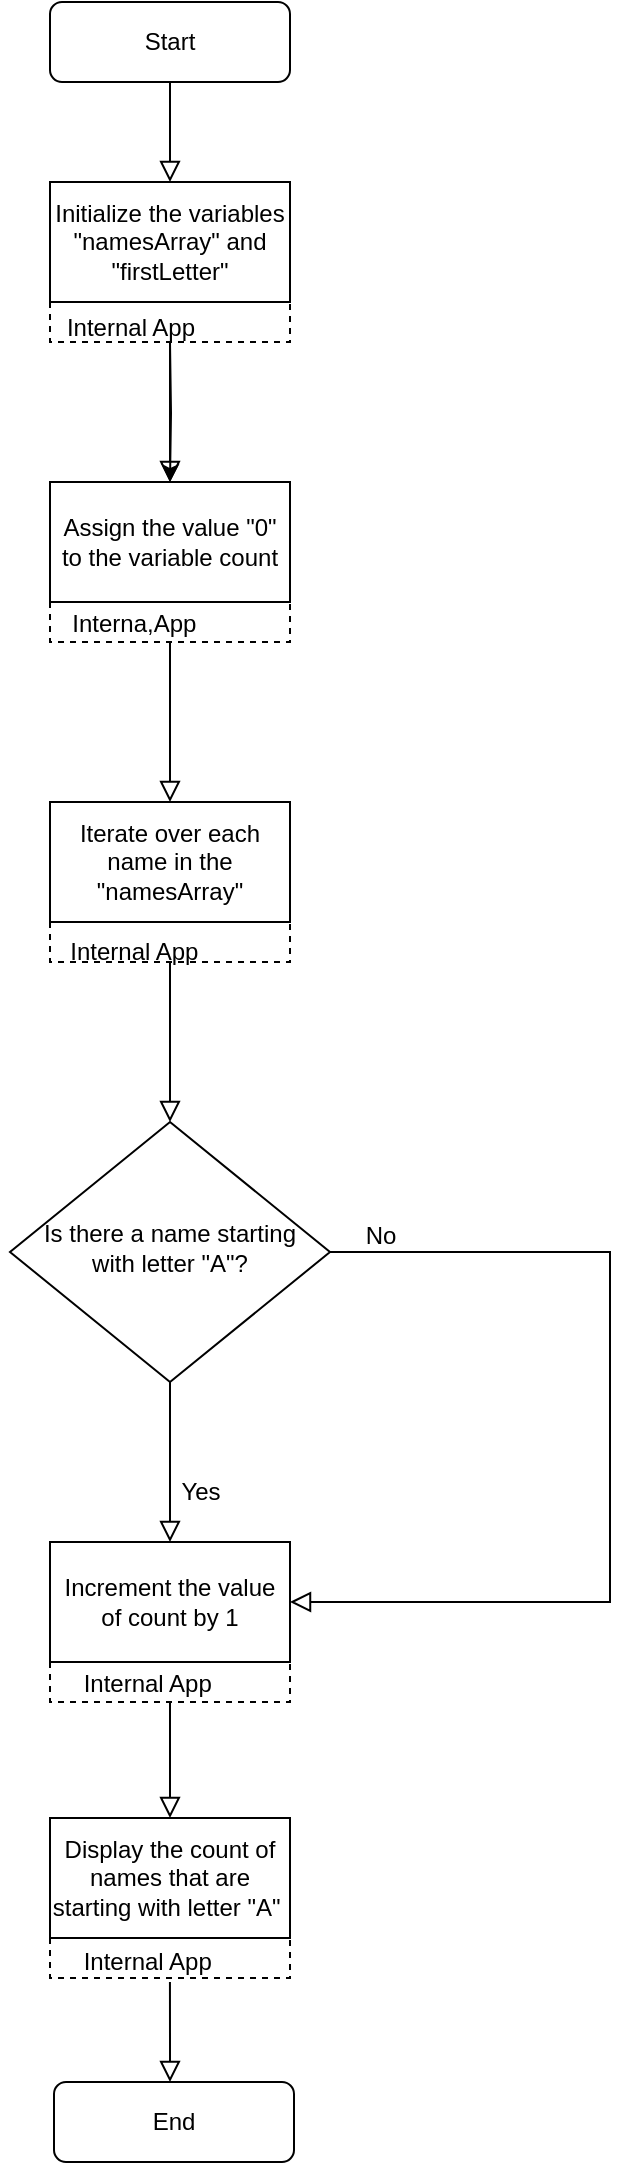 <mxfile version="21.4.0" type="device">
  <diagram id="C5RBs43oDa-KdzZeNtuy" name="Page-1">
    <mxGraphModel dx="794" dy="470" grid="1" gridSize="10" guides="1" tooltips="1" connect="1" arrows="1" fold="1" page="1" pageScale="1" pageWidth="827" pageHeight="1169" math="0" shadow="0">
      <root>
        <mxCell id="WIyWlLk6GJQsqaUBKTNV-0" />
        <mxCell id="WIyWlLk6GJQsqaUBKTNV-1" parent="WIyWlLk6GJQsqaUBKTNV-0" />
        <mxCell id="WIyWlLk6GJQsqaUBKTNV-2" value="" style="rounded=0;html=1;jettySize=auto;orthogonalLoop=1;fontSize=11;endArrow=block;endFill=0;endSize=8;strokeWidth=1;shadow=0;labelBackgroundColor=none;edgeStyle=orthogonalEdgeStyle;" parent="WIyWlLk6GJQsqaUBKTNV-1" source="WIyWlLk6GJQsqaUBKTNV-3" edge="1">
          <mxGeometry relative="1" as="geometry">
            <mxPoint x="220" y="170" as="targetPoint" />
          </mxGeometry>
        </mxCell>
        <mxCell id="WIyWlLk6GJQsqaUBKTNV-3" value="Start" style="rounded=1;whiteSpace=wrap;html=1;fontSize=12;glass=0;strokeWidth=1;shadow=0;" parent="WIyWlLk6GJQsqaUBKTNV-1" vertex="1">
          <mxGeometry x="160" y="80" width="120" height="40" as="geometry" />
        </mxCell>
        <mxCell id="WIyWlLk6GJQsqaUBKTNV-11" value="End" style="rounded=1;whiteSpace=wrap;html=1;fontSize=12;glass=0;strokeWidth=1;shadow=0;" parent="WIyWlLk6GJQsqaUBKTNV-1" vertex="1">
          <mxGeometry x="162" y="1120" width="120" height="40" as="geometry" />
        </mxCell>
        <mxCell id="_t7sD5ocl3oIAx3CUuN--0" value="" style="edgeStyle=orthogonalEdgeStyle;rounded=0;orthogonalLoop=1;jettySize=auto;html=1;" edge="1" parent="WIyWlLk6GJQsqaUBKTNV-1" target="yfjA_J6xN17VYVZs7bW4-8">
          <mxGeometry relative="1" as="geometry">
            <mxPoint x="220" y="250" as="sourcePoint" />
          </mxGeometry>
        </mxCell>
        <mxCell id="yfjA_J6xN17VYVZs7bW4-0" value="Initialize the variables &quot;namesArray&quot; and &quot;firstLetter&quot;" style="rounded=0;whiteSpace=wrap;html=1;" parent="WIyWlLk6GJQsqaUBKTNV-1" vertex="1">
          <mxGeometry x="160" y="170" width="120" height="60" as="geometry" />
        </mxCell>
        <mxCell id="yfjA_J6xN17VYVZs7bW4-1" value="" style="endArrow=none;dashed=1;html=1;rounded=0;entryX=1;entryY=1;entryDx=0;entryDy=0;exitX=0;exitY=1;exitDx=0;exitDy=0;" parent="WIyWlLk6GJQsqaUBKTNV-1" source="yfjA_J6xN17VYVZs7bW4-0" target="yfjA_J6xN17VYVZs7bW4-0" edge="1">
          <mxGeometry width="50" height="50" relative="1" as="geometry">
            <mxPoint x="160" y="250" as="sourcePoint" />
            <mxPoint x="430" y="220" as="targetPoint" />
            <Array as="points">
              <mxPoint x="160" y="250" />
              <mxPoint x="220" y="250" />
              <mxPoint x="280" y="250" />
            </Array>
          </mxGeometry>
        </mxCell>
        <mxCell id="yfjA_J6xN17VYVZs7bW4-4" value="Iterate over each name in the &quot;namesArray&quot;" style="rounded=0;whiteSpace=wrap;html=1;" parent="WIyWlLk6GJQsqaUBKTNV-1" vertex="1">
          <mxGeometry x="160" y="480" width="120" height="60" as="geometry" />
        </mxCell>
        <mxCell id="yfjA_J6xN17VYVZs7bW4-5" value="" style="endArrow=none;dashed=1;html=1;rounded=0;entryX=1;entryY=1;entryDx=0;entryDy=0;exitX=0;exitY=1;exitDx=0;exitDy=0;" parent="WIyWlLk6GJQsqaUBKTNV-1" source="yfjA_J6xN17VYVZs7bW4-4" target="yfjA_J6xN17VYVZs7bW4-4" edge="1">
          <mxGeometry width="50" height="50" relative="1" as="geometry">
            <mxPoint x="160" y="560" as="sourcePoint" />
            <mxPoint x="430" y="530" as="targetPoint" />
            <Array as="points">
              <mxPoint x="160" y="560" />
              <mxPoint x="280" y="560" />
            </Array>
          </mxGeometry>
        </mxCell>
        <mxCell id="yfjA_J6xN17VYVZs7bW4-8" value="Assign the value &quot;0&quot; to the variable count" style="rounded=0;whiteSpace=wrap;html=1;" parent="WIyWlLk6GJQsqaUBKTNV-1" vertex="1">
          <mxGeometry x="160" y="320" width="120" height="60" as="geometry" />
        </mxCell>
        <mxCell id="yfjA_J6xN17VYVZs7bW4-9" value="" style="endArrow=none;dashed=1;html=1;rounded=0;entryX=1;entryY=1;entryDx=0;entryDy=0;exitX=0;exitY=1;exitDx=0;exitDy=0;" parent="WIyWlLk6GJQsqaUBKTNV-1" source="yfjA_J6xN17VYVZs7bW4-8" target="yfjA_J6xN17VYVZs7bW4-8" edge="1">
          <mxGeometry width="50" height="50" relative="1" as="geometry">
            <mxPoint x="160" y="400" as="sourcePoint" />
            <mxPoint x="430" y="370" as="targetPoint" />
            <Array as="points">
              <mxPoint x="160" y="400" />
              <mxPoint x="280" y="400" />
            </Array>
          </mxGeometry>
        </mxCell>
        <mxCell id="yfjA_J6xN17VYVZs7bW4-16" value="" style="rounded=0;html=1;jettySize=auto;orthogonalLoop=1;fontSize=11;endArrow=block;endFill=0;endSize=8;strokeWidth=1;shadow=0;labelBackgroundColor=none;edgeStyle=orthogonalEdgeStyle;entryX=0.5;entryY=0;entryDx=0;entryDy=0;" parent="WIyWlLk6GJQsqaUBKTNV-1" target="yfjA_J6xN17VYVZs7bW4-8" edge="1">
          <mxGeometry relative="1" as="geometry">
            <mxPoint x="220" y="250" as="sourcePoint" />
            <mxPoint x="210" y="320" as="targetPoint" />
            <Array as="points">
              <mxPoint x="220" y="280" />
              <mxPoint x="220" y="280" />
            </Array>
          </mxGeometry>
        </mxCell>
        <mxCell id="yfjA_J6xN17VYVZs7bW4-17" value="" style="rounded=0;html=1;jettySize=auto;orthogonalLoop=1;fontSize=11;endArrow=block;endFill=0;endSize=8;strokeWidth=1;shadow=0;labelBackgroundColor=none;edgeStyle=orthogonalEdgeStyle;" parent="WIyWlLk6GJQsqaUBKTNV-1" edge="1">
          <mxGeometry relative="1" as="geometry">
            <mxPoint x="220" y="430" as="sourcePoint" />
            <mxPoint x="220" y="480" as="targetPoint" />
            <Array as="points">
              <mxPoint x="220" y="400" />
              <mxPoint x="220" y="400" />
            </Array>
          </mxGeometry>
        </mxCell>
        <mxCell id="yfjA_J6xN17VYVZs7bW4-18" value="" style="rounded=0;html=1;jettySize=auto;orthogonalLoop=1;fontSize=11;endArrow=block;endFill=0;endSize=8;strokeWidth=1;shadow=0;labelBackgroundColor=none;edgeStyle=orthogonalEdgeStyle;" parent="WIyWlLk6GJQsqaUBKTNV-1" edge="1">
          <mxGeometry relative="1" as="geometry">
            <mxPoint x="220" y="560" as="sourcePoint" />
            <mxPoint x="220" y="640" as="targetPoint" />
            <Array as="points">
              <mxPoint x="220" y="590" />
            </Array>
          </mxGeometry>
        </mxCell>
        <mxCell id="yfjA_J6xN17VYVZs7bW4-19" value="Is there a name starting with letter &quot;A&quot;?" style="rhombus;whiteSpace=wrap;html=1;shadow=0;fontFamily=Helvetica;fontSize=12;align=center;strokeWidth=1;spacing=6;spacingTop=-4;" parent="WIyWlLk6GJQsqaUBKTNV-1" vertex="1">
          <mxGeometry x="140" y="640" width="160" height="130" as="geometry" />
        </mxCell>
        <mxCell id="yfjA_J6xN17VYVZs7bW4-27" value="" style="edgeStyle=orthogonalEdgeStyle;rounded=0;html=1;jettySize=auto;orthogonalLoop=1;fontSize=11;endArrow=block;endFill=0;endSize=8;strokeWidth=1;shadow=0;labelBackgroundColor=none;exitX=0.5;exitY=1;exitDx=0;exitDy=0;entryX=0.5;entryY=0;entryDx=0;entryDy=0;" parent="WIyWlLk6GJQsqaUBKTNV-1" source="yfjA_J6xN17VYVZs7bW4-19" edge="1">
          <mxGeometry x="-0.143" y="25" relative="1" as="geometry">
            <mxPoint as="offset" />
            <mxPoint x="220" y="800" as="sourcePoint" />
            <mxPoint x="220" y="850" as="targetPoint" />
            <Array as="points">
              <mxPoint x="220" y="800" />
              <mxPoint x="220" y="800" />
            </Array>
          </mxGeometry>
        </mxCell>
        <mxCell id="yfjA_J6xN17VYVZs7bW4-28" value="No" style="text;html=1;align=center;verticalAlign=middle;resizable=0;points=[];autosize=1;strokeColor=none;fillColor=none;" parent="WIyWlLk6GJQsqaUBKTNV-1" vertex="1">
          <mxGeometry x="305" y="682" width="40" height="30" as="geometry" />
        </mxCell>
        <mxCell id="yfjA_J6xN17VYVZs7bW4-29" value="Yes" style="text;html=1;align=center;verticalAlign=middle;resizable=0;points=[];autosize=1;strokeColor=none;fillColor=none;" parent="WIyWlLk6GJQsqaUBKTNV-1" vertex="1">
          <mxGeometry x="215" y="810" width="40" height="30" as="geometry" />
        </mxCell>
        <mxCell id="yfjA_J6xN17VYVZs7bW4-32" value="" style="rounded=0;html=1;jettySize=auto;orthogonalLoop=1;fontSize=11;endArrow=block;endFill=0;endSize=8;strokeWidth=1;shadow=0;labelBackgroundColor=none;edgeStyle=orthogonalEdgeStyle;entryX=1;entryY=0.5;entryDx=0;entryDy=0;exitX=1;exitY=0.5;exitDx=0;exitDy=0;" parent="WIyWlLk6GJQsqaUBKTNV-1" edge="1" source="yfjA_J6xN17VYVZs7bW4-19">
          <mxGeometry relative="1" as="geometry">
            <mxPoint x="440" y="710" as="sourcePoint" />
            <mxPoint x="280" y="880" as="targetPoint" />
            <Array as="points">
              <mxPoint x="440" y="705" />
              <mxPoint x="440" y="880" />
            </Array>
          </mxGeometry>
        </mxCell>
        <mxCell id="_t7sD5ocl3oIAx3CUuN--1" value="Internal App" style="text;html=1;align=center;verticalAlign=middle;resizable=0;points=[];autosize=1;strokeColor=none;fillColor=none;" vertex="1" parent="WIyWlLk6GJQsqaUBKTNV-1">
          <mxGeometry x="155" y="228" width="90" height="30" as="geometry" />
        </mxCell>
        <mxCell id="_t7sD5ocl3oIAx3CUuN--4" value="&amp;nbsp; &amp;nbsp; &amp;nbsp; &amp;nbsp;Interna,App" style="text;html=1;align=center;verticalAlign=middle;resizable=0;points=[];autosize=1;strokeColor=none;fillColor=none;" vertex="1" parent="WIyWlLk6GJQsqaUBKTNV-1">
          <mxGeometry x="135" y="376" width="110" height="30" as="geometry" />
        </mxCell>
        <mxCell id="_t7sD5ocl3oIAx3CUuN--5" value="&amp;nbsp; &amp;nbsp; &amp;nbsp; &amp;nbsp;Internal App" style="text;html=1;align=center;verticalAlign=middle;resizable=0;points=[];autosize=1;strokeColor=none;fillColor=none;" vertex="1" parent="WIyWlLk6GJQsqaUBKTNV-1">
          <mxGeometry x="135" y="540" width="110" height="30" as="geometry" />
        </mxCell>
        <mxCell id="_t7sD5ocl3oIAx3CUuN--17" value="Increment the value of count by 1" style="rounded=0;whiteSpace=wrap;html=1;" vertex="1" parent="WIyWlLk6GJQsqaUBKTNV-1">
          <mxGeometry x="160" y="850" width="120" height="60" as="geometry" />
        </mxCell>
        <mxCell id="_t7sD5ocl3oIAx3CUuN--18" value="" style="endArrow=none;dashed=1;html=1;rounded=0;entryX=1;entryY=1;entryDx=0;entryDy=0;exitX=0;exitY=1;exitDx=0;exitDy=0;" edge="1" parent="WIyWlLk6GJQsqaUBKTNV-1" source="_t7sD5ocl3oIAx3CUuN--17" target="_t7sD5ocl3oIAx3CUuN--17">
          <mxGeometry width="50" height="50" relative="1" as="geometry">
            <mxPoint x="160" y="930" as="sourcePoint" />
            <mxPoint x="430" y="900" as="targetPoint" />
            <Array as="points">
              <mxPoint x="160" y="930" />
              <mxPoint x="280" y="930" />
            </Array>
          </mxGeometry>
        </mxCell>
        <mxCell id="_t7sD5ocl3oIAx3CUuN--19" value="Display the count of names that are starting with letter &quot;A&quot;&amp;nbsp;" style="rounded=0;whiteSpace=wrap;html=1;" vertex="1" parent="WIyWlLk6GJQsqaUBKTNV-1">
          <mxGeometry x="160" y="988" width="120" height="60" as="geometry" />
        </mxCell>
        <mxCell id="_t7sD5ocl3oIAx3CUuN--20" value="" style="endArrow=none;dashed=1;html=1;rounded=0;entryX=1;entryY=1;entryDx=0;entryDy=0;exitX=0;exitY=1;exitDx=0;exitDy=0;" edge="1" parent="WIyWlLk6GJQsqaUBKTNV-1" source="_t7sD5ocl3oIAx3CUuN--19" target="_t7sD5ocl3oIAx3CUuN--19">
          <mxGeometry width="50" height="50" relative="1" as="geometry">
            <mxPoint x="160" y="1068" as="sourcePoint" />
            <mxPoint x="430" y="1038" as="targetPoint" />
            <Array as="points">
              <mxPoint x="160" y="1068" />
              <mxPoint x="280" y="1068" />
            </Array>
          </mxGeometry>
        </mxCell>
        <mxCell id="_t7sD5ocl3oIAx3CUuN--21" value="&amp;nbsp; &amp;nbsp; &amp;nbsp; &amp;nbsp; Internal App" style="text;html=1;align=center;verticalAlign=middle;resizable=0;points=[];autosize=1;strokeColor=none;fillColor=none;" vertex="1" parent="WIyWlLk6GJQsqaUBKTNV-1">
          <mxGeometry x="140" y="1045" width="110" height="30" as="geometry" />
        </mxCell>
        <mxCell id="_t7sD5ocl3oIAx3CUuN--22" value="&amp;nbsp; &amp;nbsp; &amp;nbsp; &amp;nbsp; Internal App" style="text;html=1;align=center;verticalAlign=middle;resizable=0;points=[];autosize=1;strokeColor=none;fillColor=none;" vertex="1" parent="WIyWlLk6GJQsqaUBKTNV-1">
          <mxGeometry x="140" y="906" width="110" height="30" as="geometry" />
        </mxCell>
        <mxCell id="_t7sD5ocl3oIAx3CUuN--25" value="" style="rounded=0;html=1;jettySize=auto;orthogonalLoop=1;fontSize=11;endArrow=block;endFill=0;endSize=8;strokeWidth=1;shadow=0;labelBackgroundColor=none;edgeStyle=orthogonalEdgeStyle;entryX=0.5;entryY=0;entryDx=0;entryDy=0;" edge="1" parent="WIyWlLk6GJQsqaUBKTNV-1" target="_t7sD5ocl3oIAx3CUuN--19">
          <mxGeometry relative="1" as="geometry">
            <mxPoint x="220" y="930" as="sourcePoint" />
            <mxPoint x="200" y="1020" as="targetPoint" />
            <Array as="points">
              <mxPoint x="220" y="940" />
              <mxPoint x="220" y="940" />
            </Array>
          </mxGeometry>
        </mxCell>
        <mxCell id="_t7sD5ocl3oIAx3CUuN--26" value="" style="rounded=0;html=1;jettySize=auto;orthogonalLoop=1;fontSize=11;endArrow=block;endFill=0;endSize=8;strokeWidth=1;shadow=0;labelBackgroundColor=none;edgeStyle=orthogonalEdgeStyle;exitX=0.727;exitY=0.833;exitDx=0;exitDy=0;exitPerimeter=0;" edge="1" parent="WIyWlLk6GJQsqaUBKTNV-1" source="_t7sD5ocl3oIAx3CUuN--21">
          <mxGeometry relative="1" as="geometry">
            <mxPoint x="220" y="1090" as="sourcePoint" />
            <mxPoint x="220" y="1120" as="targetPoint" />
            <Array as="points" />
          </mxGeometry>
        </mxCell>
      </root>
    </mxGraphModel>
  </diagram>
</mxfile>
